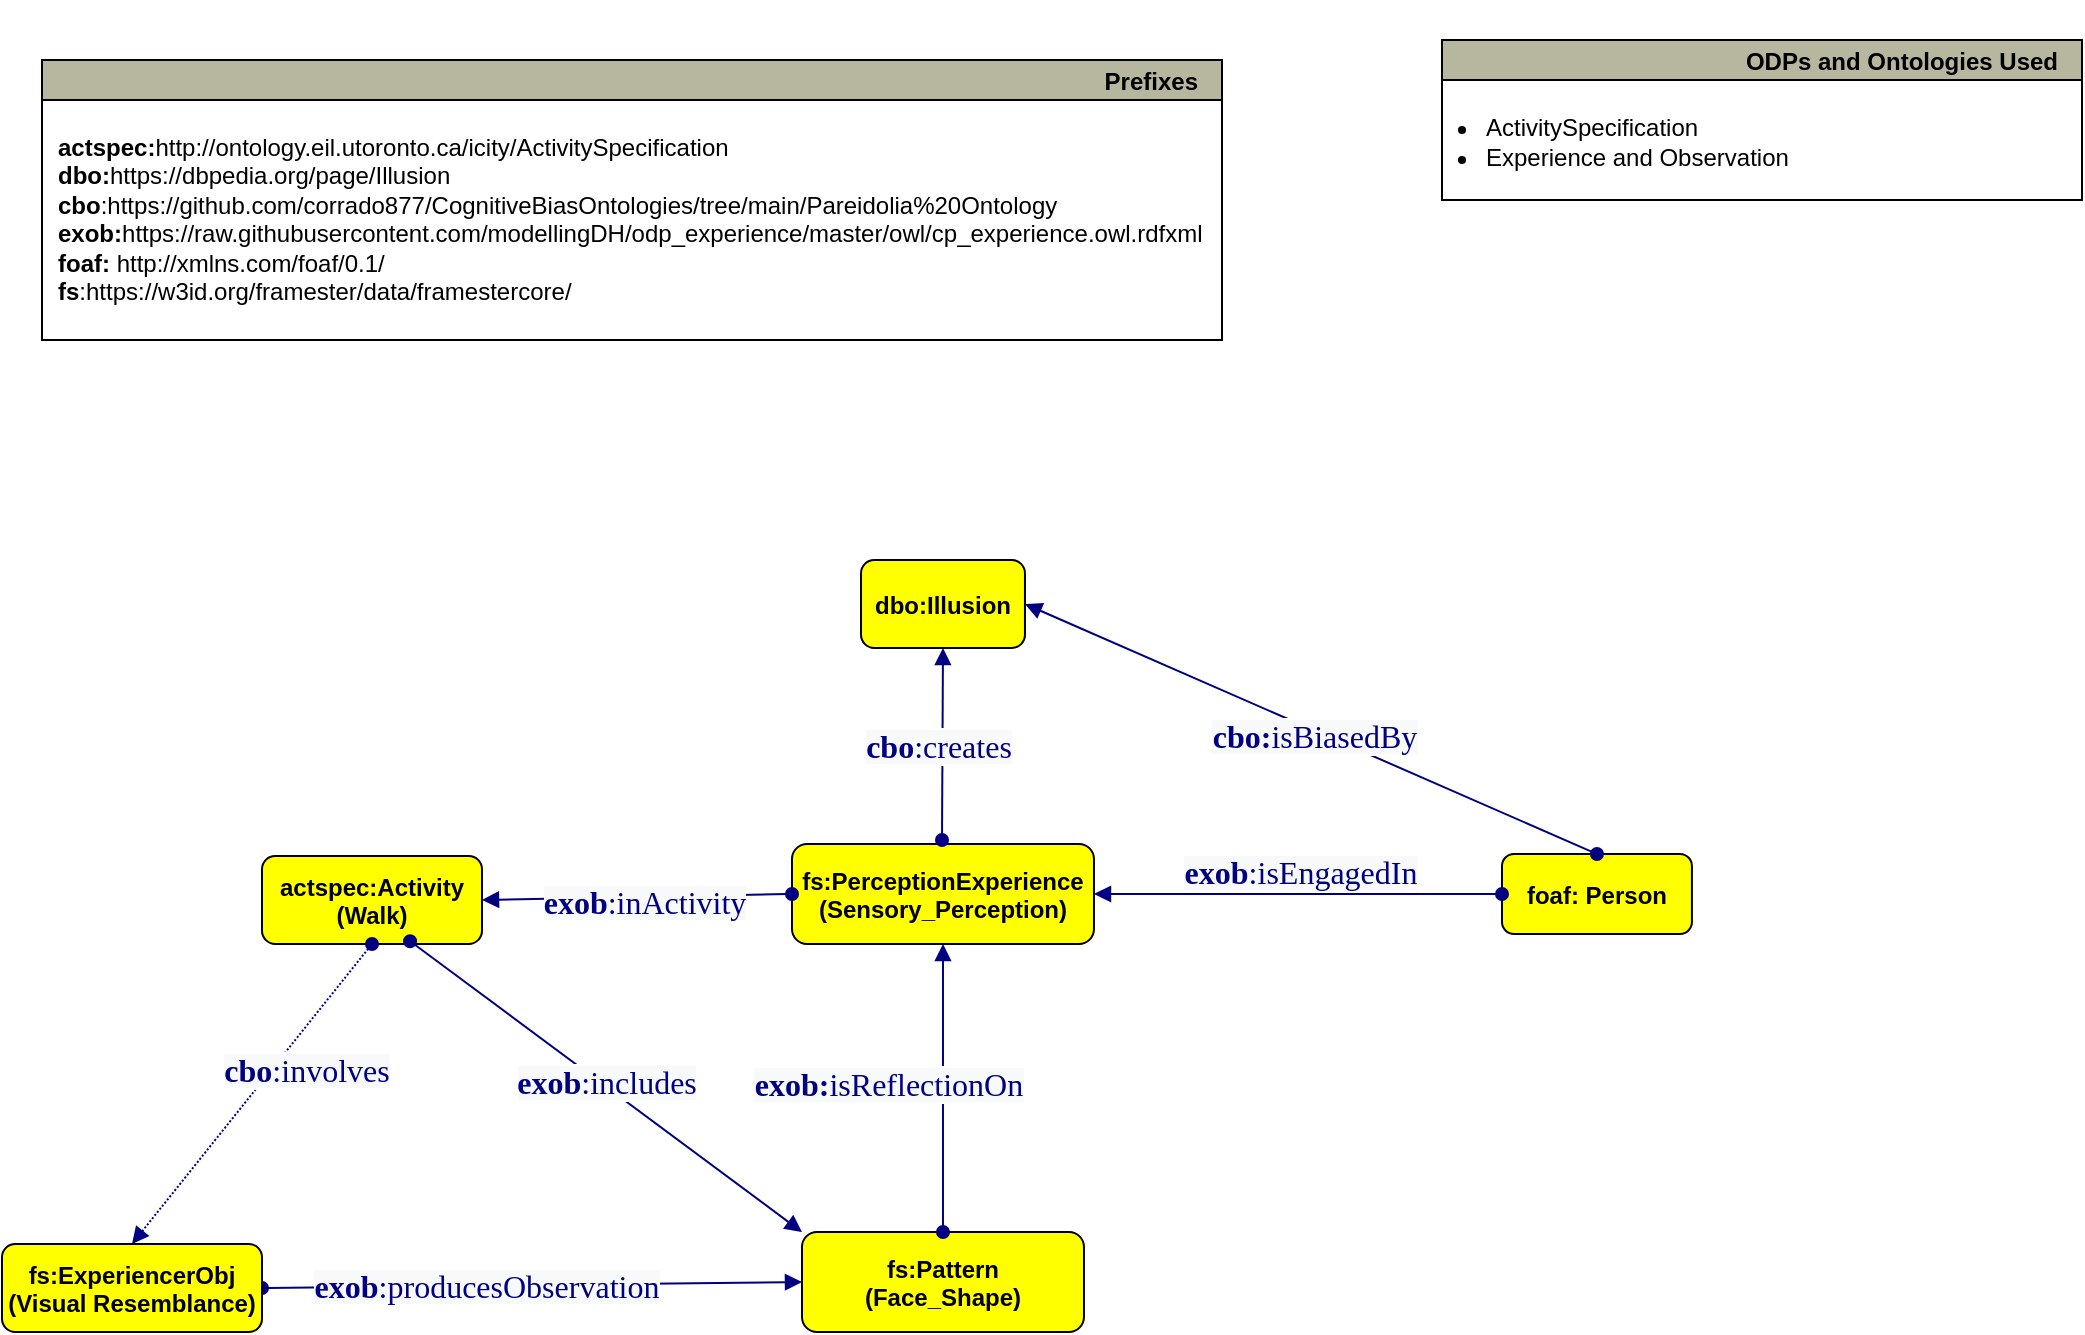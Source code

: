 <mxfile version="23.1.6" type="device">
  <diagram name="Page-1" id="cbpPXX-dyT5s-ZYUZ89M">
    <mxGraphModel dx="1877" dy="-600" grid="1" gridSize="10" guides="1" tooltips="1" connect="1" arrows="1" fold="1" page="1" pageScale="1" pageWidth="827" pageHeight="1169" math="0" shadow="0">
      <root>
        <mxCell id="0" />
        <mxCell id="1" parent="0" />
        <mxCell id="shT0HkmOFGitXh8zyB-2-36" value="foaf: Person" style="graphMlID=n4;shape=rect;rounded=1;arcsize=30;fillColor=#ffff00;strokeColor=#000000;strokeWidth=1.0;fontStyle=1" parent="1" vertex="1">
          <mxGeometry x="680" y="1657" width="94.97" height="40" as="geometry" />
        </mxCell>
        <mxCell id="shT0HkmOFGitXh8zyB-2-37" value="fs:PerceptionExperience&#xa;(Sensory_Perception)" style="graphMlID=n4;shape=rect;rounded=1;arcsize=30;fillColor=#ffff00;strokeColor=#000000;strokeWidth=1.0;fontStyle=1" parent="1" vertex="1">
          <mxGeometry x="325" y="1652" width="150.99" height="50" as="geometry" />
        </mxCell>
        <mxCell id="shT0HkmOFGitXh8zyB-2-38" value="actspec:Activity&#xa;(Walk)" style="graphMlID=n4;shape=rect;rounded=1;arcsize=30;fillColor=#ffff00;strokeColor=#000000;strokeWidth=1.0;fontStyle=1" parent="1" vertex="1">
          <mxGeometry x="60" y="1658" width="110" height="44" as="geometry" />
        </mxCell>
        <mxCell id="shT0HkmOFGitXh8zyB-2-41" value="fs:Pattern&#xa;(Face_Shape)" style="graphMlID=n4;shape=rect;rounded=1;arcsize=30;fillColor=#ffff00;strokeColor=#000000;strokeWidth=1.0;fontStyle=1" parent="1" vertex="1">
          <mxGeometry x="330" y="1846" width="140.99" height="50" as="geometry" />
        </mxCell>
        <mxCell id="shT0HkmOFGitXh8zyB-2-48" value="" style="graphMlID=e0;rounded=0;endArrow=block;strokeColor=#000080;strokeWidth=1.0;startArrow=oval;startFill=1;endFill=1;exitX=0.5;exitY=0;exitDx=0;exitDy=0;entryX=0.5;entryY=1;entryDx=0;entryDy=0;" parent="1" source="shT0HkmOFGitXh8zyB-2-41" target="shT0HkmOFGitXh8zyB-2-37" edge="1">
          <mxGeometry relative="1" as="geometry">
            <mxPoint x="519.01" y="1779" as="sourcePoint" />
            <mxPoint x="420" y="1780" as="targetPoint" />
          </mxGeometry>
        </mxCell>
        <mxCell id="shT0HkmOFGitXh8zyB-2-49" value="&lt;span style=&quot;color: rgb(0 , 0 , 128) ; font-family: &amp;quot;dialog&amp;quot; ; font-size: 16px ; background-color: rgb(248 , 249 , 250)&quot;&gt;&lt;b&gt;exob:&lt;/b&gt;isReflectionOn&lt;/span&gt;" style="text;html=1;align=center;verticalAlign=middle;resizable=0;points=[];labelBackgroundColor=#ffffff;" parent="shT0HkmOFGitXh8zyB-2-48" vertex="1" connectable="0">
          <mxGeometry x="-0.017" y="2" relative="1" as="geometry">
            <mxPoint x="-26" y="-3" as="offset" />
          </mxGeometry>
        </mxCell>
        <mxCell id="shT0HkmOFGitXh8zyB-2-50" value="" style="graphMlID=e0;rounded=0;endArrow=block;strokeColor=#000080;strokeWidth=1.0;startArrow=oval;startFill=1;endFill=1;entryX=1;entryY=0.5;entryDx=0;entryDy=0;exitX=0;exitY=0.5;exitDx=0;exitDy=0;" parent="1" source="shT0HkmOFGitXh8zyB-2-37" target="shT0HkmOFGitXh8zyB-2-38" edge="1">
          <mxGeometry relative="1" as="geometry">
            <mxPoint x="190" y="1590.082" as="sourcePoint" />
            <mxPoint x="341" y="1590" as="targetPoint" />
          </mxGeometry>
        </mxCell>
        <mxCell id="shT0HkmOFGitXh8zyB-2-51" value="&lt;span style=&quot;color: rgb(0 , 0 , 128) ; font-family: &amp;quot;dialog&amp;quot; ; font-size: 16px ; background-color: rgb(248 , 249 , 250)&quot;&gt;&lt;b&gt;exob&lt;/b&gt;:inActivity&lt;/span&gt;" style="text;html=1;align=center;verticalAlign=middle;resizable=0;points=[];labelBackgroundColor=#ffffff;rotation=0;" parent="shT0HkmOFGitXh8zyB-2-50" vertex="1" connectable="0">
          <mxGeometry x="-0.017" y="2" relative="1" as="geometry">
            <mxPoint x="2" as="offset" />
          </mxGeometry>
        </mxCell>
        <mxCell id="shT0HkmOFGitXh8zyB-2-52" value="&lt;span style=&quot;color: rgb(0 , 0 , 128) ; font-family: &amp;quot;dialog&amp;quot; ; font-size: 16px ; background-color: rgb(248 , 249 , 250)&quot;&gt;&lt;b&gt;exob&lt;/b&gt;:isEngagedIn&lt;/span&gt;" style="text;html=1;align=center;verticalAlign=middle;resizable=0;points=[];labelBackgroundColor=#ffffff;" parent="1" vertex="1" connectable="0">
          <mxGeometry x="580" y="1670" as="geometry">
            <mxPoint x="-1" y="-4" as="offset" />
          </mxGeometry>
        </mxCell>
        <mxCell id="shT0HkmOFGitXh8zyB-2-54" value="" style="graphMlID=e0;rounded=0;endArrow=block;strokeColor=#000080;strokeWidth=1.0;startArrow=oval;startFill=1;endFill=1;exitX=0.673;exitY=0.968;exitDx=0;exitDy=0;exitPerimeter=0;entryX=0;entryY=0;entryDx=0;entryDy=0;" parent="1" source="shT0HkmOFGitXh8zyB-2-38" target="shT0HkmOFGitXh8zyB-2-41" edge="1">
          <mxGeometry relative="1" as="geometry">
            <mxPoint x="169" y="1702.082" as="sourcePoint" />
            <mxPoint x="210" y="1850" as="targetPoint" />
          </mxGeometry>
        </mxCell>
        <mxCell id="shT0HkmOFGitXh8zyB-2-55" value="&lt;font face=&quot;dialog&quot; color=&quot;#000080&quot;&gt;&lt;span style=&quot;font-size: 16px; background-color: rgb(248, 249, 250);&quot;&gt;&lt;b&gt;exob&lt;/b&gt;:includes&lt;/span&gt;&lt;/font&gt;" style="text;html=1;align=center;verticalAlign=middle;resizable=0;points=[];labelBackgroundColor=#ffffff;" parent="shT0HkmOFGitXh8zyB-2-54" vertex="1" connectable="0">
          <mxGeometry x="-0.017" y="2" relative="1" as="geometry">
            <mxPoint as="offset" />
          </mxGeometry>
        </mxCell>
        <mxCell id="shT0HkmOFGitXh8zyB-2-58" value="" style="graphMlID=e0;rounded=0;endArrow=block;strokeColor=#000080;strokeWidth=1.0;startArrow=oval;startFill=1;endFill=1;exitX=1;exitY=0.5;exitDx=0;exitDy=0;entryX=0;entryY=0.5;entryDx=0;entryDy=0;" parent="1" source="shT0HkmOFGitXh8zyB-2-73" target="shT0HkmOFGitXh8zyB-2-41" edge="1">
          <mxGeometry relative="1" as="geometry">
            <mxPoint x="395.985" y="2018" as="sourcePoint" />
            <mxPoint x="440" y="1920" as="targetPoint" />
          </mxGeometry>
        </mxCell>
        <mxCell id="shT0HkmOFGitXh8zyB-2-59" value="&lt;span style=&quot;color: rgb(0 , 0 , 128) ; font-family: &amp;quot;dialog&amp;quot; ; font-size: 16px ; background-color: rgb(248 , 249 , 250)&quot;&gt;&lt;b&gt;exob&lt;/b&gt;:producesObservation&lt;/span&gt;" style="text;html=1;align=center;verticalAlign=middle;resizable=0;points=[];labelBackgroundColor=#ffffff;" parent="shT0HkmOFGitXh8zyB-2-58" vertex="1" connectable="0">
          <mxGeometry x="-0.017" y="2" relative="1" as="geometry">
            <mxPoint x="-21" y="2" as="offset" />
          </mxGeometry>
        </mxCell>
        <mxCell id="shT0HkmOFGitXh8zyB-2-73" value="fs:ExperiencerObj&#xa;(Visual Resemblance)" style="graphMlID=n4;shape=rect;rounded=1;arcsize=30;fillColor=#ffff00;strokeColor=#000000;strokeWidth=1.0;fontStyle=1" parent="1" vertex="1">
          <mxGeometry x="-70" y="1852" width="130" height="44" as="geometry" />
        </mxCell>
        <mxCell id="shT0HkmOFGitXh8zyB-2-74" value="" style="graphMlID=e0;rounded=0;endArrow=block;strokeColor=#000080;strokeWidth=1.0;startArrow=oval;startFill=1;endFill=1;exitX=0;exitY=0.5;exitDx=0;exitDy=0;entryX=1;entryY=0.5;entryDx=0;entryDy=0;" parent="1" source="shT0HkmOFGitXh8zyB-2-36" target="shT0HkmOFGitXh8zyB-2-37" edge="1">
          <mxGeometry relative="1" as="geometry">
            <mxPoint x="500" y="1689.582" as="sourcePoint" />
            <mxPoint x="651" y="1689.5" as="targetPoint" />
            <Array as="points">
              <mxPoint x="600" y="1677" />
            </Array>
          </mxGeometry>
        </mxCell>
        <mxCell id="shT0HkmOFGitXh8zyB-2-76" value="dbo:Illusion" style="graphMlID=n4;shape=rect;rounded=1;arcsize=30;fillColor=#ffff00;strokeColor=#000000;strokeWidth=1.0;fontStyle=1" parent="1" vertex="1">
          <mxGeometry x="359.51" y="1510" width="81.968" height="44" as="geometry" />
        </mxCell>
        <mxCell id="shT0HkmOFGitXh8zyB-2-79" value="" style="graphMlID=e5;rounded=0;endArrow=block;strokeColor=#000080;dashed=1;dashPattern=1 1;strokeWidth=1.0;startArrow=oval;startFill=1;endFill=1;exitX=0.5;exitY=1;exitDx=0;exitDy=0;entryX=0.5;entryY=0;entryDx=0;entryDy=0;" parent="1" source="shT0HkmOFGitXh8zyB-2-38" target="shT0HkmOFGitXh8zyB-2-73" edge="1">
          <mxGeometry relative="1" as="geometry">
            <mxPoint x="270" y="1740" as="sourcePoint" />
            <mxPoint x="546" y="1740" as="targetPoint" />
          </mxGeometry>
        </mxCell>
        <mxCell id="shT0HkmOFGitXh8zyB-2-80" value="&lt;span style=&quot;color: rgb(0 , 0 , 128) ; font-family: &amp;quot;dialog&amp;quot; ; font-size: 16px ; background-color: rgb(248 , 249 , 250)&quot;&gt;&lt;b&gt;cbo&lt;/b&gt;:involves&lt;/span&gt;" style="text;html=1;align=center;verticalAlign=middle;resizable=0;points=[];labelBackgroundColor=#ffffff;" parent="shT0HkmOFGitXh8zyB-2-79" vertex="1" connectable="0">
          <mxGeometry x="-0.138" y="-3" relative="1" as="geometry">
            <mxPoint x="21" as="offset" />
          </mxGeometry>
        </mxCell>
        <mxCell id="shT0HkmOFGitXh8zyB-2-83" value="" style="graphMlID=e0;rounded=0;endArrow=block;strokeColor=#000080;strokeWidth=1.0;startArrow=oval;startFill=1;endFill=1;entryX=0.5;entryY=1;entryDx=0;entryDy=0;" parent="1" target="shT0HkmOFGitXh8zyB-2-76" edge="1">
          <mxGeometry relative="1" as="geometry">
            <mxPoint x="400" y="1650" as="sourcePoint" />
            <mxPoint x="491" y="1740" as="targetPoint" />
          </mxGeometry>
        </mxCell>
        <mxCell id="shT0HkmOFGitXh8zyB-2-84" value="&lt;span style=&quot;color: rgb(0 , 0 , 128) ; font-family: &amp;quot;dialog&amp;quot; ; font-size: 16px ; background-color: rgb(248 , 249 , 250)&quot;&gt;&lt;b&gt;cbo&lt;/b&gt;:creates&lt;/span&gt;" style="text;html=1;align=center;verticalAlign=middle;resizable=0;points=[];labelBackgroundColor=#ffffff;" parent="shT0HkmOFGitXh8zyB-2-83" vertex="1" connectable="0">
          <mxGeometry x="-0.017" y="2" relative="1" as="geometry">
            <mxPoint as="offset" />
          </mxGeometry>
        </mxCell>
        <mxCell id="shT0HkmOFGitXh8zyB-2-85" value="Prefixes" style="graphMlID=n0;shape=swimlane;startSize=20;fillColor=#b7b69e;strokeColor=#000000;strokeWidth=1.0;align=right;spacingRight=10;fontStyle=1" parent="1" vertex="1">
          <mxGeometry x="-50" y="1260" width="590" height="140" as="geometry">
            <mxRectangle x="-550" y="110" width="100" height="30" as="alternateBounds" />
          </mxGeometry>
        </mxCell>
        <UserObject label="&lt;b style=&quot;border-color: var(--border-color);&quot;&gt;actspec:&lt;/b&gt;&lt;span style=&quot;border-color: var(--border-color);&quot;&gt;http://ontology.eil.utoronto.ca/icity/ActivitySpecification&lt;br&gt;&lt;/span&gt;&lt;b&gt;dbo:&lt;/b&gt;https://dbpedia.org/page/Illusion&lt;br&gt;&lt;b&gt;cbo&lt;/b&gt;:https://github.com/corrado877/CognitiveBiasOntologies/tree/main/Pareidolia%20Ontology&lt;br&gt;&lt;b&gt;exob:&lt;/b&gt;https://raw.githubusercontent.com/modellingDH/odp_experience/master/owl/cp_experience.owl.rdfxml&lt;br&gt;&lt;b style=&quot;border-color: var(--border-color);&quot;&gt;foaf:&amp;nbsp;&lt;/b&gt;&lt;span style=&quot;border-color: var(--border-color); background-color: initial;&quot;&gt;http://xmlns.com/foaf/0.1/&lt;br&gt;&lt;b style=&quot;border-color: var(--border-color);&quot;&gt;fs&lt;/b&gt;:https://w3id.org/framester/data/framestercore/&lt;br&gt;&lt;/span&gt;&lt;div&gt;&lt;br&gt;&lt;/div&gt;" link="http://www.w3.org/2000/01/rdf-schema#" id="shT0HkmOFGitXh8zyB-2-86">
          <mxCell style="text;whiteSpace=wrap;html=1;" parent="shT0HkmOFGitXh8zyB-2-85" vertex="1">
            <mxGeometry x="5.98" y="30" width="640" height="170" as="geometry" />
          </mxCell>
        </UserObject>
        <mxCell id="shT0HkmOFGitXh8zyB-2-88" value="ODPs and Ontologies Used" style="graphMlID=n0;shape=swimlane;startSize=20;fillColor=#b7b69e;strokeColor=#000000;strokeWidth=1.0;align=right;spacingRight=10;fontStyle=1" parent="1" vertex="1">
          <mxGeometry x="650" y="1250" width="320" height="80" as="geometry" />
        </mxCell>
        <mxCell id="shT0HkmOFGitXh8zyB-2-89" value="&lt;ul&gt;&lt;li style=&quot;border-color: var(--border-color);&quot;&gt;ActivitySpecification&lt;/li&gt;&lt;li style=&quot;border-color: var(--border-color);&quot;&gt;Experience and Observation&lt;/li&gt;&lt;/ul&gt;" style="text;html=1;strokeColor=none;fillColor=none;align=left;verticalAlign=middle;whiteSpace=wrap;rounded=0;" parent="shT0HkmOFGitXh8zyB-2-88" vertex="1">
          <mxGeometry x="-20" y="-20" width="270" height="142" as="geometry" />
        </mxCell>
        <mxCell id="SWy0_FYHw5aUgK3yBZNa-1" value="" style="graphMlID=e0;rounded=0;endArrow=block;strokeColor=#000080;strokeWidth=1.0;startArrow=oval;startFill=1;endFill=1;exitX=0.5;exitY=0;exitDx=0;exitDy=0;entryX=1;entryY=0.5;entryDx=0;entryDy=0;" edge="1" parent="1" source="shT0HkmOFGitXh8zyB-2-36" target="shT0HkmOFGitXh8zyB-2-76">
          <mxGeometry relative="1" as="geometry">
            <mxPoint x="504.5" y="1554.082" as="sourcePoint" />
            <mxPoint x="655.5" y="1554" as="targetPoint" />
          </mxGeometry>
        </mxCell>
        <mxCell id="SWy0_FYHw5aUgK3yBZNa-2" value="&lt;span style=&quot;color: rgb(0 , 0 , 128) ; font-family: &amp;quot;dialog&amp;quot; ; font-size: 16px ; background-color: rgb(248 , 249 , 250)&quot;&gt;&lt;b&gt;cbo:&lt;/b&gt;isBiasedBy&lt;/span&gt;" style="text;html=1;align=center;verticalAlign=middle;resizable=0;points=[];labelBackgroundColor=#ffffff;" vertex="1" connectable="0" parent="SWy0_FYHw5aUgK3yBZNa-1">
          <mxGeometry x="-0.017" y="2" relative="1" as="geometry">
            <mxPoint as="offset" />
          </mxGeometry>
        </mxCell>
      </root>
    </mxGraphModel>
  </diagram>
</mxfile>
